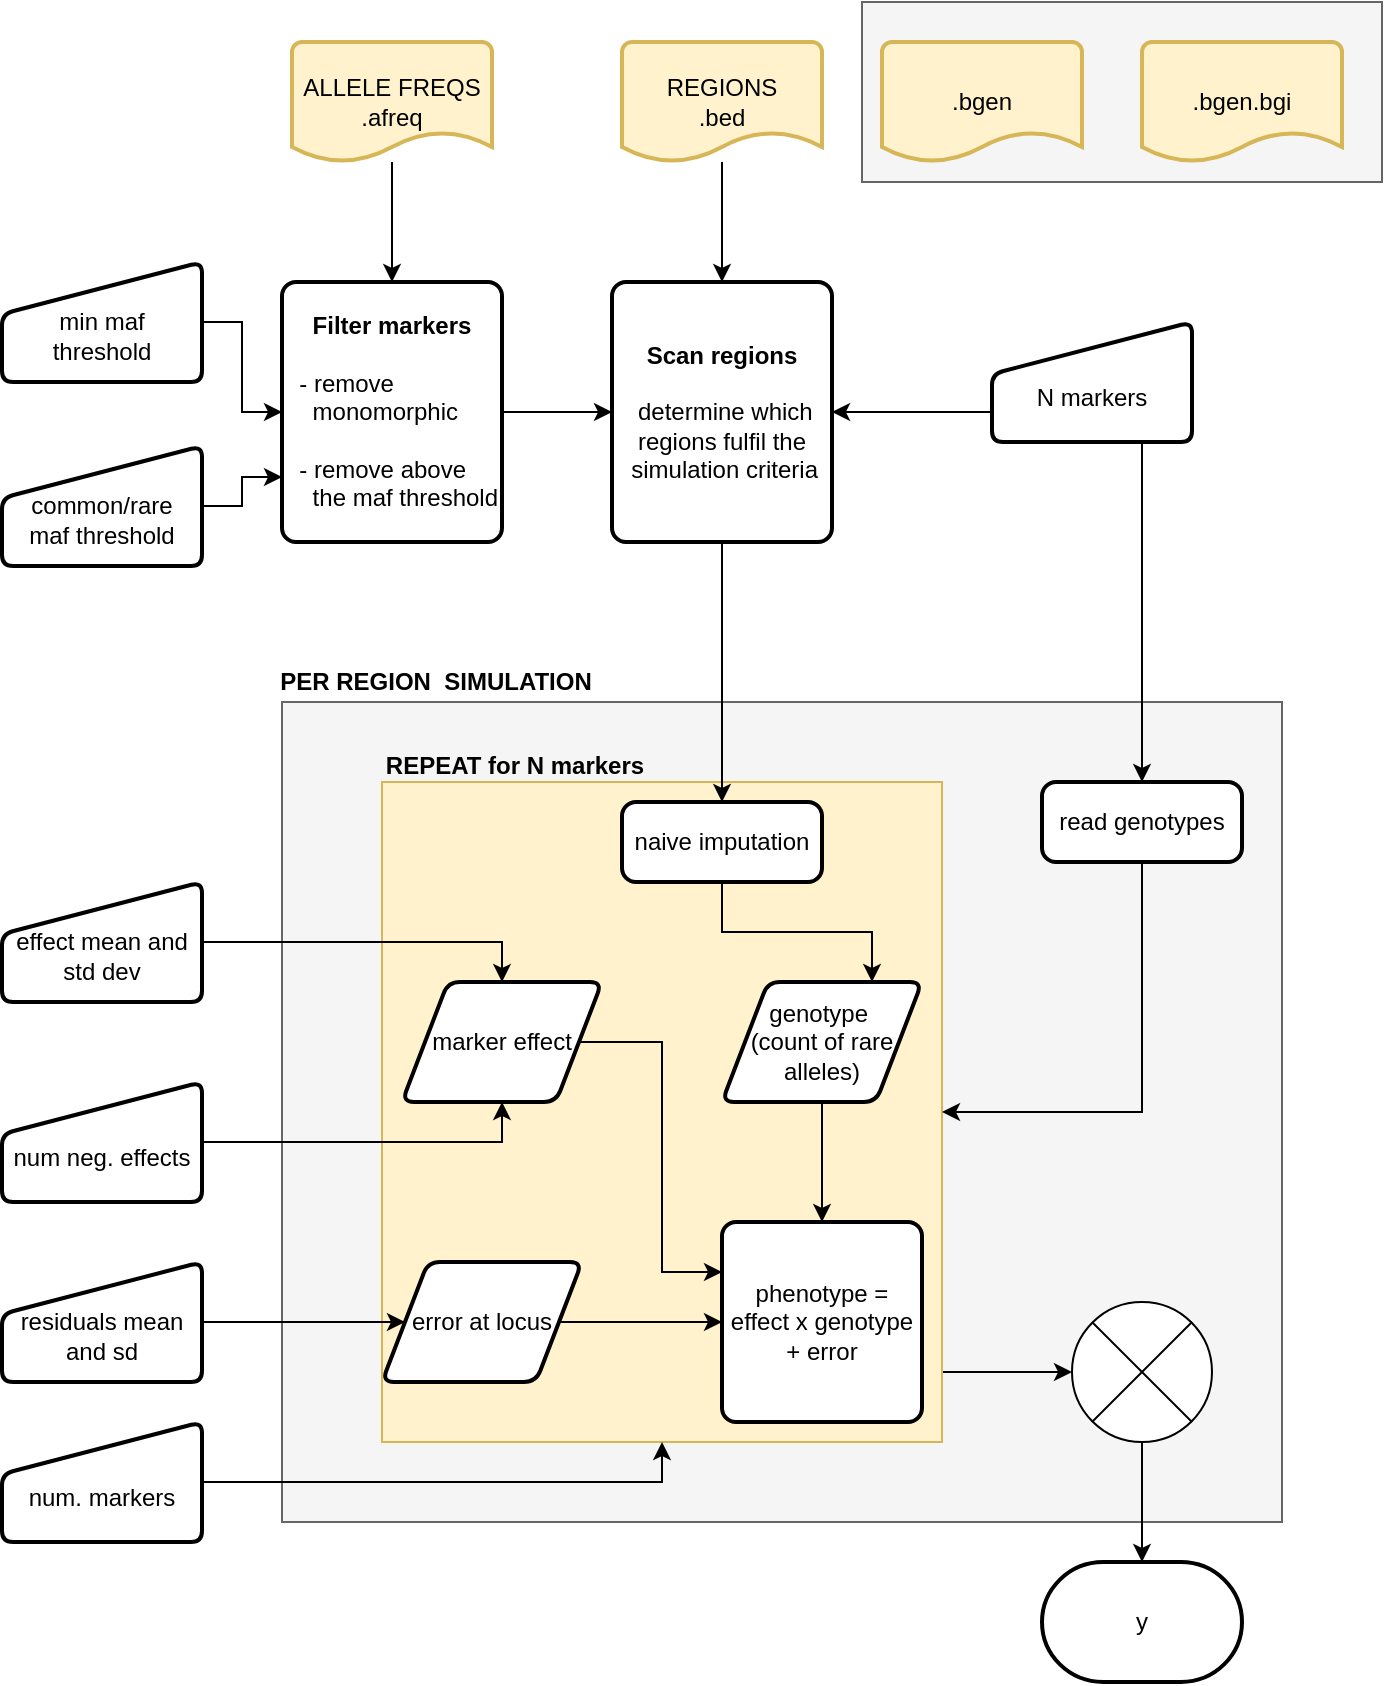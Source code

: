 <mxfile version="16.4.7" type="device"><diagram id="BVFXR0QcpizpCNFX5Ecv" name="Page-1"><mxGraphModel dx="946" dy="515" grid="1" gridSize="10" guides="1" tooltips="1" connect="1" arrows="1" fold="1" page="1" pageScale="1" pageWidth="827" pageHeight="1169" math="0" shadow="0"><root><mxCell id="0"/><mxCell id="1" parent="0"/><mxCell id="6_EoeyGje0YX_PoL6KYg-24" value="" style="rounded=0;whiteSpace=wrap;html=1;fillColor=#f5f5f5;fontColor=#333333;strokeColor=#666666;" vertex="1" parent="1"><mxGeometry x="160" y="380" width="500" height="410" as="geometry"/></mxCell><mxCell id="6_EoeyGje0YX_PoL6KYg-22" value="" style="rounded=0;whiteSpace=wrap;html=1;fillColor=#f5f5f5;strokeColor=#666666;fontColor=#333333;" vertex="1" parent="1"><mxGeometry x="450" y="30" width="260" height="90" as="geometry"/></mxCell><mxCell id="6_EoeyGje0YX_PoL6KYg-56" style="edgeStyle=orthogonalEdgeStyle;rounded=0;orthogonalLoop=1;jettySize=auto;html=1;exitX=0.996;exitY=0.894;exitDx=0;exitDy=0;entryX=0;entryY=0.5;entryDx=0;entryDy=0;entryPerimeter=0;exitPerimeter=0;" edge="1" parent="1" source="6_EoeyGje0YX_PoL6KYg-52" target="6_EoeyGje0YX_PoL6KYg-55"><mxGeometry relative="1" as="geometry"/></mxCell><mxCell id="6_EoeyGje0YX_PoL6KYg-52" value="" style="rounded=0;whiteSpace=wrap;html=1;fillColor=#fff2cc;strokeColor=#d6b656;" vertex="1" parent="1"><mxGeometry x="210" y="420" width="280" height="330" as="geometry"/></mxCell><mxCell id="6_EoeyGje0YX_PoL6KYg-8" value="" style="edgeStyle=orthogonalEdgeStyle;rounded=0;orthogonalLoop=1;jettySize=auto;html=1;" edge="1" parent="1" source="6_EoeyGje0YX_PoL6KYg-1" target="6_EoeyGje0YX_PoL6KYg-7"><mxGeometry relative="1" as="geometry"/></mxCell><mxCell id="6_EoeyGje0YX_PoL6KYg-1" value="ALLELE FREQS&lt;br&gt;.afreq" style="strokeWidth=2;html=1;shape=mxgraph.flowchart.document2;whiteSpace=wrap;size=0.25;fillColor=#fff2cc;strokeColor=#d6b656;" vertex="1" parent="1"><mxGeometry x="165" y="50" width="100" height="60" as="geometry"/></mxCell><mxCell id="6_EoeyGje0YX_PoL6KYg-2" value=".bgen.bgi" style="strokeWidth=2;html=1;shape=mxgraph.flowchart.document2;whiteSpace=wrap;size=0.25;fillColor=#fff2cc;strokeColor=#d6b656;" vertex="1" parent="1"><mxGeometry x="590" y="50" width="100" height="60" as="geometry"/></mxCell><mxCell id="6_EoeyGje0YX_PoL6KYg-3" value=".bgen" style="strokeWidth=2;html=1;shape=mxgraph.flowchart.document2;whiteSpace=wrap;size=0.25;fillColor=#fff2cc;strokeColor=#d6b656;" vertex="1" parent="1"><mxGeometry x="460" y="50" width="100" height="60" as="geometry"/></mxCell><mxCell id="6_EoeyGje0YX_PoL6KYg-16" value="" style="edgeStyle=orthogonalEdgeStyle;rounded=0;orthogonalLoop=1;jettySize=auto;html=1;" edge="1" parent="1" source="6_EoeyGje0YX_PoL6KYg-5" target="6_EoeyGje0YX_PoL6KYg-15"><mxGeometry relative="1" as="geometry"/></mxCell><mxCell id="6_EoeyGje0YX_PoL6KYg-5" value="REGIONS&lt;br&gt;.bed" style="strokeWidth=2;html=1;shape=mxgraph.flowchart.document2;whiteSpace=wrap;size=0.25;fillColor=#fff2cc;strokeColor=#d6b656;" vertex="1" parent="1"><mxGeometry x="330" y="50" width="100" height="60" as="geometry"/></mxCell><mxCell id="6_EoeyGje0YX_PoL6KYg-20" style="edgeStyle=orthogonalEdgeStyle;rounded=0;orthogonalLoop=1;jettySize=auto;html=1;exitX=1;exitY=0.5;exitDx=0;exitDy=0;entryX=0;entryY=0.5;entryDx=0;entryDy=0;" edge="1" parent="1" source="6_EoeyGje0YX_PoL6KYg-7" target="6_EoeyGje0YX_PoL6KYg-15"><mxGeometry relative="1" as="geometry"/></mxCell><mxCell id="6_EoeyGje0YX_PoL6KYg-7" value="&lt;b&gt;Filter markers&lt;br&gt;&lt;br&gt;&lt;div style=&quot;text-align: left&quot;&gt;&lt;span style=&quot;font-weight: normal&quot;&gt;&amp;nbsp; - remove &amp;nbsp; &amp;nbsp;&lt;/span&gt;&lt;/div&gt;&lt;div style=&quot;text-align: left&quot;&gt;&lt;span style=&quot;font-weight: normal&quot;&gt;&amp;nbsp; &amp;nbsp; monomorphic&lt;/span&gt;&lt;/div&gt;&lt;/b&gt;&lt;div style=&quot;text-align: left&quot;&gt;&lt;br&gt;&lt;/div&gt;&lt;div&gt;&lt;div style=&quot;text-align: left&quot;&gt;&amp;nbsp; - remove above&amp;nbsp;&lt;/div&gt;&lt;div style=&quot;text-align: left&quot;&gt;&amp;nbsp; &amp;nbsp; the maf threshold&lt;/div&gt;&lt;/div&gt;" style="rounded=1;whiteSpace=wrap;html=1;absoluteArcSize=1;arcSize=14;strokeWidth=2;" vertex="1" parent="1"><mxGeometry x="160" y="170" width="110" height="130" as="geometry"/></mxCell><mxCell id="6_EoeyGje0YX_PoL6KYg-13" style="edgeStyle=orthogonalEdgeStyle;rounded=0;orthogonalLoop=1;jettySize=auto;html=1;exitX=1;exitY=0.5;exitDx=0;exitDy=0;entryX=0;entryY=0.5;entryDx=0;entryDy=0;" edge="1" parent="1" source="6_EoeyGje0YX_PoL6KYg-9" target="6_EoeyGje0YX_PoL6KYg-7"><mxGeometry relative="1" as="geometry"/></mxCell><mxCell id="6_EoeyGje0YX_PoL6KYg-9" value="&lt;br&gt;min maf &lt;br&gt;threshold" style="html=1;strokeWidth=2;shape=manualInput;whiteSpace=wrap;rounded=1;size=26;arcSize=11;" vertex="1" parent="1"><mxGeometry x="20" y="160" width="100" height="60" as="geometry"/></mxCell><mxCell id="6_EoeyGje0YX_PoL6KYg-12" style="edgeStyle=orthogonalEdgeStyle;rounded=0;orthogonalLoop=1;jettySize=auto;html=1;exitX=1;exitY=0.5;exitDx=0;exitDy=0;entryX=0;entryY=0.75;entryDx=0;entryDy=0;" edge="1" parent="1" source="6_EoeyGje0YX_PoL6KYg-10" target="6_EoeyGje0YX_PoL6KYg-7"><mxGeometry relative="1" as="geometry"/></mxCell><mxCell id="6_EoeyGje0YX_PoL6KYg-10" value="&lt;br&gt;common/rare &lt;br&gt;maf&amp;nbsp;threshold" style="html=1;strokeWidth=2;shape=manualInput;whiteSpace=wrap;rounded=1;size=26;arcSize=11;" vertex="1" parent="1"><mxGeometry x="20" y="252" width="100" height="60" as="geometry"/></mxCell><mxCell id="6_EoeyGje0YX_PoL6KYg-39" style="edgeStyle=orthogonalEdgeStyle;rounded=0;orthogonalLoop=1;jettySize=auto;html=1;exitX=0.5;exitY=1;exitDx=0;exitDy=0;entryX=0.5;entryY=0;entryDx=0;entryDy=0;" edge="1" parent="1" source="6_EoeyGje0YX_PoL6KYg-15" target="6_EoeyGje0YX_PoL6KYg-38"><mxGeometry relative="1" as="geometry"/></mxCell><mxCell id="6_EoeyGje0YX_PoL6KYg-15" value="&lt;b&gt;Scan regions&lt;/b&gt;&lt;br&gt;&lt;div style=&quot;font-weight: bold ; text-align: left&quot;&gt;&lt;span style=&quot;font-weight: normal&quot;&gt;&amp;nbsp;&amp;nbsp;&lt;/span&gt;&lt;/div&gt;&lt;div style=&quot;text-align: left&quot;&gt;&lt;span style=&quot;font-weight: normal&quot;&gt;&amp;nbsp; determine which&amp;nbsp;&lt;/span&gt;&lt;/div&gt;&lt;div style=&quot;text-align: left&quot;&gt;&lt;span style=&quot;font-weight: normal&quot;&gt;&amp;nbsp; regions&amp;nbsp;&lt;/span&gt;fulfil the&amp;nbsp;&lt;/div&gt;&lt;div style=&quot;text-align: left&quot;&gt;&amp;nbsp;simulation criteria&lt;/div&gt;" style="rounded=1;whiteSpace=wrap;html=1;absoluteArcSize=1;arcSize=14;strokeWidth=2;" vertex="1" parent="1"><mxGeometry x="325" y="170" width="110" height="130" as="geometry"/></mxCell><mxCell id="6_EoeyGje0YX_PoL6KYg-21" style="edgeStyle=orthogonalEdgeStyle;rounded=0;orthogonalLoop=1;jettySize=auto;html=1;exitX=0;exitY=0.75;exitDx=0;exitDy=0;entryX=1;entryY=0.5;entryDx=0;entryDy=0;" edge="1" parent="1" source="6_EoeyGje0YX_PoL6KYg-17" target="6_EoeyGje0YX_PoL6KYg-15"><mxGeometry relative="1" as="geometry"/></mxCell><mxCell id="6_EoeyGje0YX_PoL6KYg-60" style="edgeStyle=orthogonalEdgeStyle;rounded=0;orthogonalLoop=1;jettySize=auto;html=1;exitX=0.75;exitY=1;exitDx=0;exitDy=0;entryX=0.5;entryY=0;entryDx=0;entryDy=0;" edge="1" parent="1" source="6_EoeyGje0YX_PoL6KYg-17" target="6_EoeyGje0YX_PoL6KYg-59"><mxGeometry relative="1" as="geometry"/></mxCell><mxCell id="6_EoeyGje0YX_PoL6KYg-17" value="&lt;br&gt;N markers" style="html=1;strokeWidth=2;shape=manualInput;whiteSpace=wrap;rounded=1;size=26;arcSize=11;" vertex="1" parent="1"><mxGeometry x="515" y="190" width="100" height="60" as="geometry"/></mxCell><mxCell id="6_EoeyGje0YX_PoL6KYg-25" value="&lt;b&gt;PER&lt;/b&gt;&lt;b&gt;&amp;nbsp;REGION &amp;nbsp;SIMULATION&lt;/b&gt;" style="text;html=1;strokeColor=none;fillColor=none;align=center;verticalAlign=middle;whiteSpace=wrap;rounded=0;" vertex="1" parent="1"><mxGeometry x="92" y="355" width="290" height="30" as="geometry"/></mxCell><mxCell id="6_EoeyGje0YX_PoL6KYg-33" style="edgeStyle=orthogonalEdgeStyle;rounded=0;orthogonalLoop=1;jettySize=auto;html=1;exitX=1;exitY=0.5;exitDx=0;exitDy=0;entryX=0.5;entryY=0;entryDx=0;entryDy=0;" edge="1" parent="1" source="6_EoeyGje0YX_PoL6KYg-26" target="6_EoeyGje0YX_PoL6KYg-32"><mxGeometry relative="1" as="geometry"/></mxCell><mxCell id="6_EoeyGje0YX_PoL6KYg-26" value="&lt;br&gt;effect mean and std dev" style="html=1;strokeWidth=2;shape=manualInput;whiteSpace=wrap;rounded=1;size=26;arcSize=11;" vertex="1" parent="1"><mxGeometry x="20" y="470" width="100" height="60" as="geometry"/></mxCell><mxCell id="6_EoeyGje0YX_PoL6KYg-45" style="edgeStyle=orthogonalEdgeStyle;rounded=0;orthogonalLoop=1;jettySize=auto;html=1;exitX=1;exitY=0.5;exitDx=0;exitDy=0;entryX=0;entryY=0.5;entryDx=0;entryDy=0;" edge="1" parent="1" source="6_EoeyGje0YX_PoL6KYg-27" target="6_EoeyGje0YX_PoL6KYg-44"><mxGeometry relative="1" as="geometry"/></mxCell><mxCell id="6_EoeyGje0YX_PoL6KYg-27" value="&lt;br&gt;residuals mean and sd" style="html=1;strokeWidth=2;shape=manualInput;whiteSpace=wrap;rounded=1;size=26;arcSize=11;" vertex="1" parent="1"><mxGeometry x="20" y="660" width="100" height="60" as="geometry"/></mxCell><mxCell id="6_EoeyGje0YX_PoL6KYg-36" style="edgeStyle=orthogonalEdgeStyle;rounded=0;orthogonalLoop=1;jettySize=auto;html=1;exitX=1;exitY=0.5;exitDx=0;exitDy=0;entryX=0.5;entryY=1;entryDx=0;entryDy=0;" edge="1" parent="1" source="6_EoeyGje0YX_PoL6KYg-29" target="6_EoeyGje0YX_PoL6KYg-32"><mxGeometry relative="1" as="geometry"/></mxCell><mxCell id="6_EoeyGje0YX_PoL6KYg-29" value="&lt;br&gt;num neg. effects" style="html=1;strokeWidth=2;shape=manualInput;whiteSpace=wrap;rounded=1;size=26;arcSize=11;" vertex="1" parent="1"><mxGeometry x="20" y="570" width="100" height="60" as="geometry"/></mxCell><mxCell id="6_EoeyGje0YX_PoL6KYg-54" style="edgeStyle=orthogonalEdgeStyle;rounded=0;orthogonalLoop=1;jettySize=auto;html=1;exitX=1;exitY=0.5;exitDx=0;exitDy=0;entryX=0.5;entryY=1;entryDx=0;entryDy=0;" edge="1" parent="1" source="6_EoeyGje0YX_PoL6KYg-30" target="6_EoeyGje0YX_PoL6KYg-52"><mxGeometry relative="1" as="geometry"/></mxCell><mxCell id="6_EoeyGje0YX_PoL6KYg-30" value="&lt;br&gt;num. markers" style="html=1;strokeWidth=2;shape=manualInput;whiteSpace=wrap;rounded=1;size=26;arcSize=11;" vertex="1" parent="1"><mxGeometry x="20" y="740" width="100" height="60" as="geometry"/></mxCell><mxCell id="6_EoeyGje0YX_PoL6KYg-47" style="edgeStyle=orthogonalEdgeStyle;rounded=0;orthogonalLoop=1;jettySize=auto;html=1;exitX=1;exitY=0.5;exitDx=0;exitDy=0;entryX=0;entryY=0.25;entryDx=0;entryDy=0;" edge="1" parent="1" source="6_EoeyGje0YX_PoL6KYg-32" target="6_EoeyGje0YX_PoL6KYg-43"><mxGeometry relative="1" as="geometry"/></mxCell><mxCell id="6_EoeyGje0YX_PoL6KYg-32" value="marker effect" style="shape=parallelogram;html=1;strokeWidth=2;perimeter=parallelogramPerimeter;whiteSpace=wrap;rounded=1;arcSize=12;size=0.23;" vertex="1" parent="1"><mxGeometry x="220" y="520" width="100" height="60" as="geometry"/></mxCell><mxCell id="6_EoeyGje0YX_PoL6KYg-50" style="edgeStyle=orthogonalEdgeStyle;rounded=0;orthogonalLoop=1;jettySize=auto;html=1;exitX=0.5;exitY=1;exitDx=0;exitDy=0;entryX=0.5;entryY=0;entryDx=0;entryDy=0;" edge="1" parent="1" source="6_EoeyGje0YX_PoL6KYg-37" target="6_EoeyGje0YX_PoL6KYg-43"><mxGeometry relative="1" as="geometry"/></mxCell><mxCell id="6_EoeyGje0YX_PoL6KYg-37" value="genotype&amp;nbsp;&lt;br&gt;(count of rare&lt;br&gt;alleles)" style="shape=parallelogram;html=1;strokeWidth=2;perimeter=parallelogramPerimeter;whiteSpace=wrap;rounded=1;arcSize=12;size=0.23;" vertex="1" parent="1"><mxGeometry x="380" y="520" width="100" height="60" as="geometry"/></mxCell><mxCell id="6_EoeyGje0YX_PoL6KYg-40" style="edgeStyle=orthogonalEdgeStyle;rounded=0;orthogonalLoop=1;jettySize=auto;html=1;exitX=0.5;exitY=1;exitDx=0;exitDy=0;entryX=0.75;entryY=0;entryDx=0;entryDy=0;" edge="1" parent="1" source="6_EoeyGje0YX_PoL6KYg-38" target="6_EoeyGje0YX_PoL6KYg-37"><mxGeometry relative="1" as="geometry"/></mxCell><mxCell id="6_EoeyGje0YX_PoL6KYg-38" value="naive imputation" style="rounded=1;whiteSpace=wrap;html=1;absoluteArcSize=1;arcSize=14;strokeWidth=2;" vertex="1" parent="1"><mxGeometry x="330" y="430" width="100" height="40" as="geometry"/></mxCell><mxCell id="6_EoeyGje0YX_PoL6KYg-43" value="phenotype = effect x genotype + error" style="rounded=1;whiteSpace=wrap;html=1;absoluteArcSize=1;arcSize=14;strokeWidth=2;" vertex="1" parent="1"><mxGeometry x="380" y="640" width="100" height="100" as="geometry"/></mxCell><mxCell id="6_EoeyGje0YX_PoL6KYg-46" style="edgeStyle=orthogonalEdgeStyle;rounded=0;orthogonalLoop=1;jettySize=auto;html=1;exitX=1;exitY=0.5;exitDx=0;exitDy=0;entryX=0;entryY=0.5;entryDx=0;entryDy=0;" edge="1" parent="1" source="6_EoeyGje0YX_PoL6KYg-44" target="6_EoeyGje0YX_PoL6KYg-43"><mxGeometry relative="1" as="geometry"/></mxCell><mxCell id="6_EoeyGje0YX_PoL6KYg-44" value="error at locus" style="shape=parallelogram;html=1;strokeWidth=2;perimeter=parallelogramPerimeter;whiteSpace=wrap;rounded=1;arcSize=12;size=0.23;" vertex="1" parent="1"><mxGeometry x="210" y="660" width="100" height="60" as="geometry"/></mxCell><mxCell id="6_EoeyGje0YX_PoL6KYg-53" value="&lt;b&gt;REPEAT for N markers&lt;/b&gt;" style="text;html=1;strokeColor=none;fillColor=none;align=center;verticalAlign=middle;whiteSpace=wrap;rounded=0;" vertex="1" parent="1"><mxGeometry x="199" y="397" width="155" height="30" as="geometry"/></mxCell><mxCell id="6_EoeyGje0YX_PoL6KYg-64" style="edgeStyle=orthogonalEdgeStyle;rounded=0;orthogonalLoop=1;jettySize=auto;html=1;exitX=0.5;exitY=1;exitDx=0;exitDy=0;exitPerimeter=0;entryX=0.5;entryY=0;entryDx=0;entryDy=0;entryPerimeter=0;" edge="1" parent="1" source="6_EoeyGje0YX_PoL6KYg-55" target="6_EoeyGje0YX_PoL6KYg-63"><mxGeometry relative="1" as="geometry"/></mxCell><mxCell id="6_EoeyGje0YX_PoL6KYg-55" value="" style="verticalLabelPosition=bottom;verticalAlign=top;html=1;shape=mxgraph.flowchart.or;" vertex="1" parent="1"><mxGeometry x="555" y="680" width="70" height="70" as="geometry"/></mxCell><mxCell id="6_EoeyGje0YX_PoL6KYg-57" style="edgeStyle=orthogonalEdgeStyle;rounded=0;orthogonalLoop=1;jettySize=auto;html=1;exitX=0.5;exitY=1;exitDx=0;exitDy=0;" edge="1" parent="1" source="6_EoeyGje0YX_PoL6KYg-24" target="6_EoeyGje0YX_PoL6KYg-24"><mxGeometry relative="1" as="geometry"/></mxCell><mxCell id="6_EoeyGje0YX_PoL6KYg-62" style="edgeStyle=orthogonalEdgeStyle;rounded=0;orthogonalLoop=1;jettySize=auto;html=1;exitX=0.5;exitY=1;exitDx=0;exitDy=0;entryX=1;entryY=0.5;entryDx=0;entryDy=0;" edge="1" parent="1" source="6_EoeyGje0YX_PoL6KYg-59" target="6_EoeyGje0YX_PoL6KYg-52"><mxGeometry relative="1" as="geometry"/></mxCell><mxCell id="6_EoeyGje0YX_PoL6KYg-59" value="read genotypes" style="rounded=1;whiteSpace=wrap;html=1;absoluteArcSize=1;arcSize=14;strokeWidth=2;" vertex="1" parent="1"><mxGeometry x="540" y="420" width="100" height="40" as="geometry"/></mxCell><mxCell id="6_EoeyGje0YX_PoL6KYg-63" value="y" style="strokeWidth=2;html=1;shape=mxgraph.flowchart.terminator;whiteSpace=wrap;" vertex="1" parent="1"><mxGeometry x="540" y="810" width="100" height="60" as="geometry"/></mxCell></root></mxGraphModel></diagram></mxfile>
